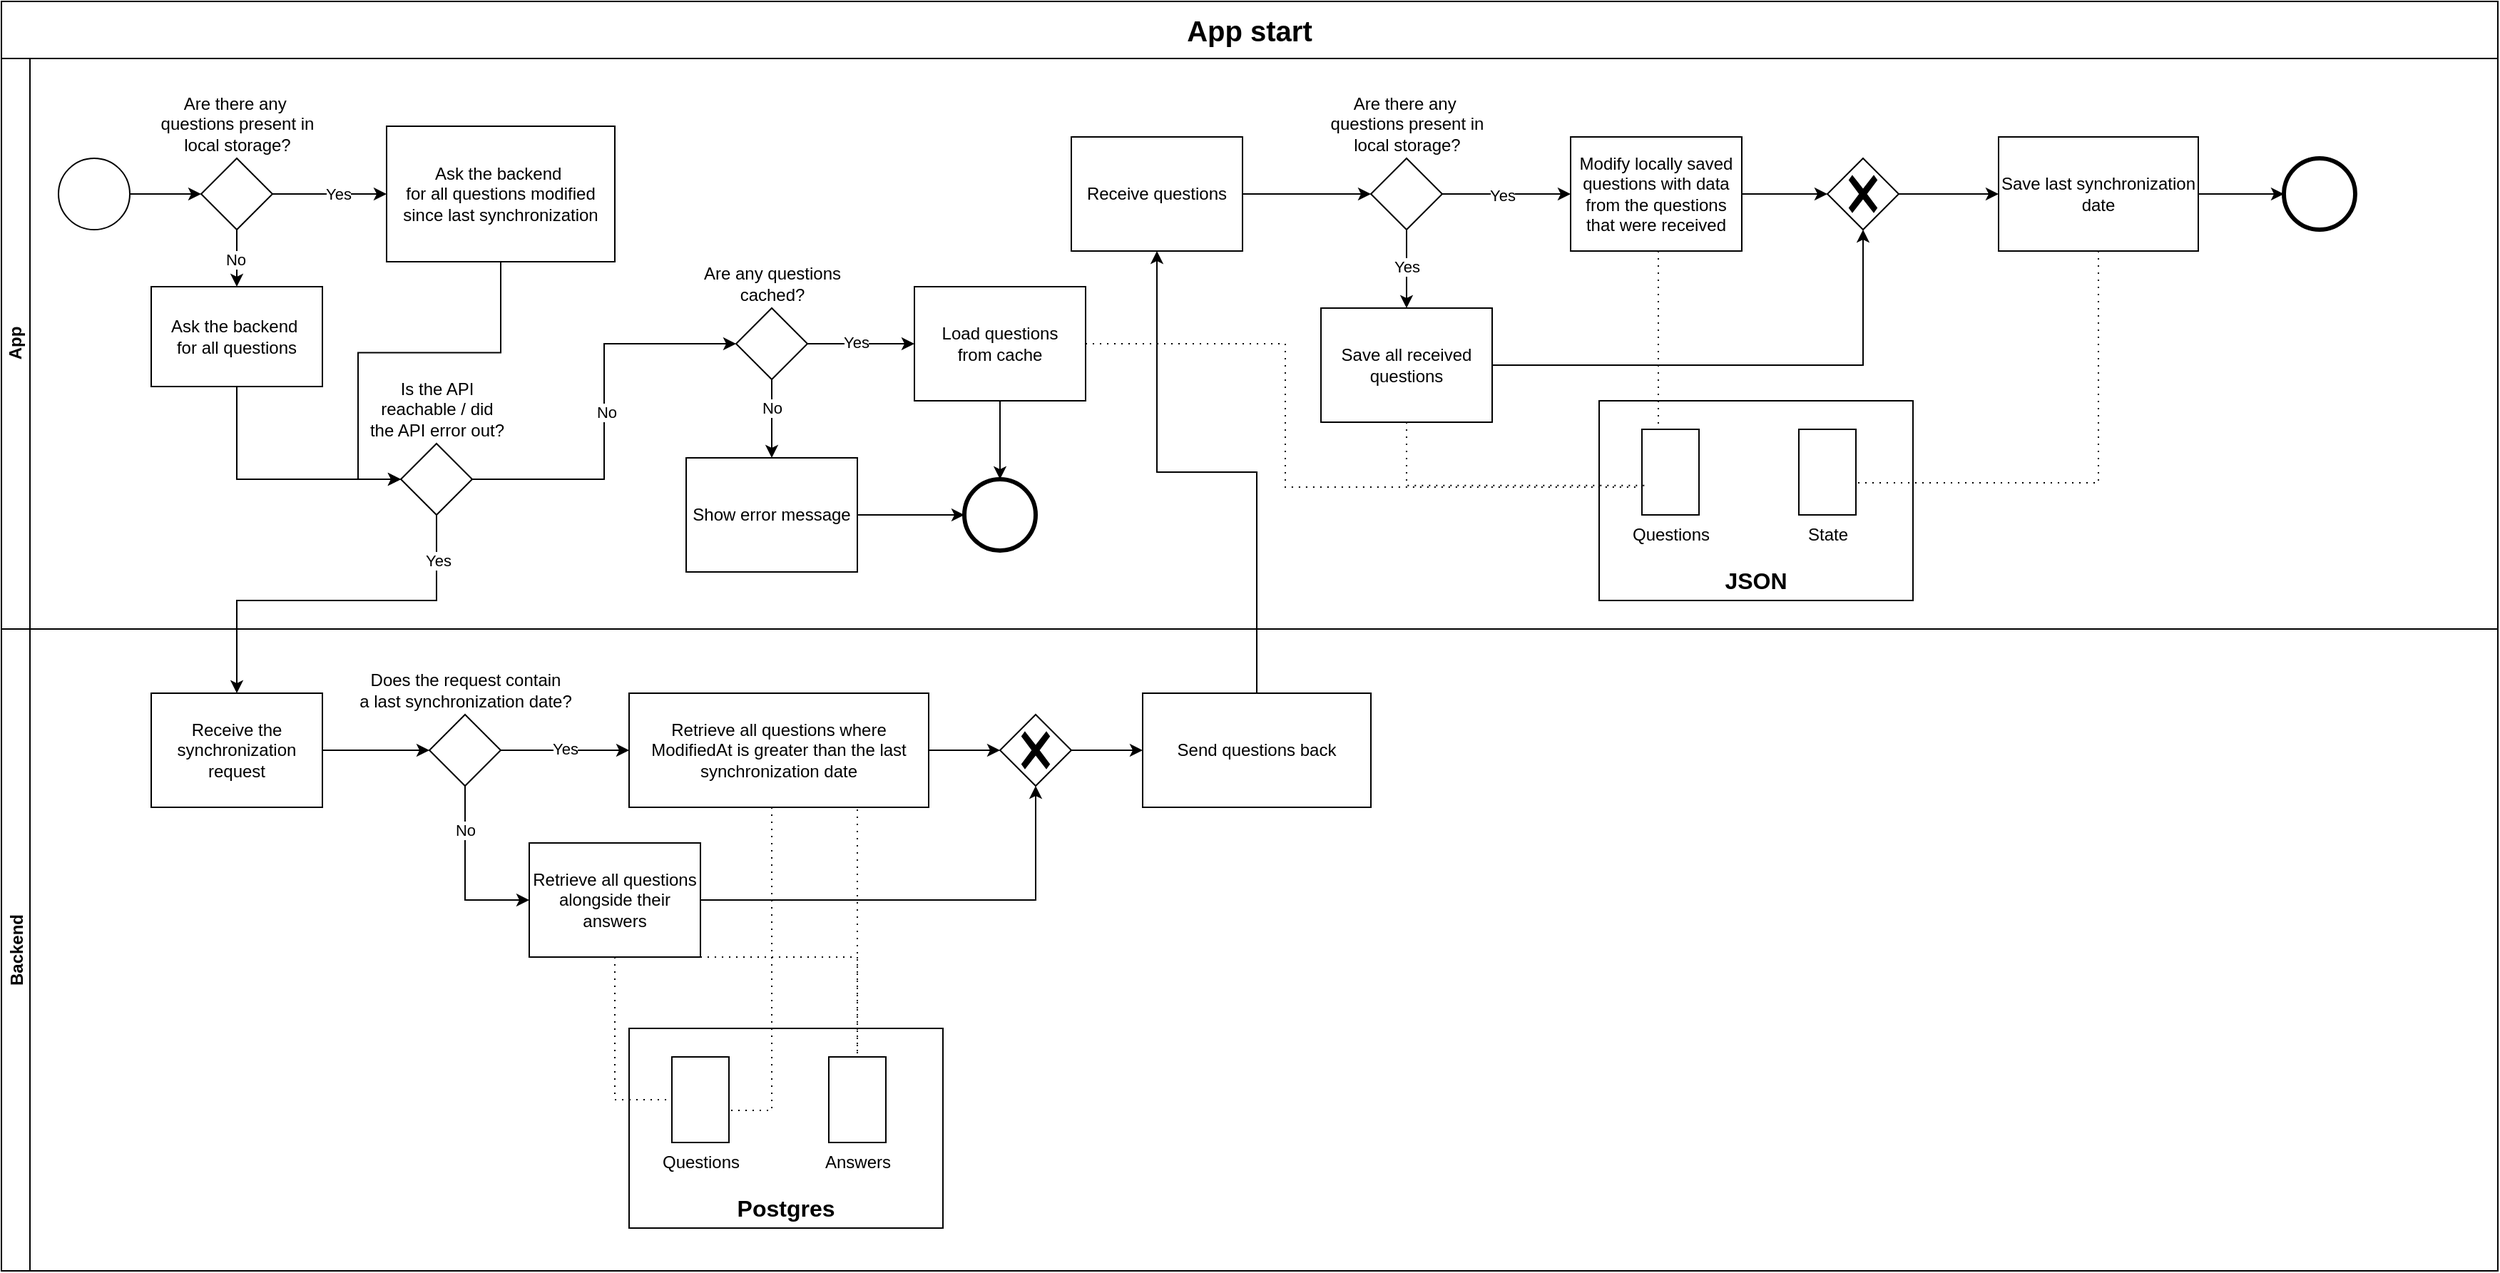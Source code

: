 <mxfile version="28.2.5">
  <diagram name="Page-1" id="13e1069c-82ec-6db2-03f1-153e76fe0fe0">
    <mxGraphModel dx="1303" dy="734" grid="1" gridSize="10" guides="1" tooltips="1" connect="1" arrows="1" fold="1" page="1" pageScale="1" pageWidth="1100" pageHeight="850" background="none" math="0" shadow="0">
      <root>
        <mxCell id="0" />
        <mxCell id="1" parent="0" />
        <mxCell id="wD-4M0XuhcJqUvJzKwls-1" value="&lt;span style=&quot;font-size: 20px;&quot;&gt;App start&lt;/span&gt;" style="swimlane;html=1;childLayout=stackLayout;resizeParent=1;resizeParentMax=0;horizontal=1;startSize=40;horizontalStack=0;whiteSpace=wrap;" parent="1" vertex="1">
          <mxGeometry x="40" y="40" width="1750" height="890" as="geometry" />
        </mxCell>
        <mxCell id="wD-4M0XuhcJqUvJzKwls-2" value="App" style="swimlane;html=1;startSize=20;horizontal=0;" parent="wD-4M0XuhcJqUvJzKwls-1" vertex="1">
          <mxGeometry y="40" width="1750" height="400" as="geometry" />
        </mxCell>
        <mxCell id="wD-4M0XuhcJqUvJzKwls-5" value="" style="points=[[0.145,0.145,0],[0.5,0,0],[0.855,0.145,0],[1,0.5,0],[0.855,0.855,0],[0.5,1,0],[0.145,0.855,0],[0,0.5,0]];shape=mxgraph.bpmn.event;html=1;verticalLabelPosition=bottom;labelBackgroundColor=#ffffff;verticalAlign=top;align=center;perimeter=ellipsePerimeter;outlineConnect=0;aspect=fixed;outline=standard;symbol=general;" parent="wD-4M0XuhcJqUvJzKwls-2" vertex="1">
          <mxGeometry x="40" y="70" width="50" height="50" as="geometry" />
        </mxCell>
        <mxCell id="wD-4M0XuhcJqUvJzKwls-12" style="edgeStyle=orthogonalEdgeStyle;rounded=0;orthogonalLoop=1;jettySize=auto;html=1;exitX=1;exitY=0.5;exitDx=0;exitDy=0;exitPerimeter=0;" parent="wD-4M0XuhcJqUvJzKwls-2" source="wD-4M0XuhcJqUvJzKwls-6" target="wD-4M0XuhcJqUvJzKwls-11" edge="1">
          <mxGeometry relative="1" as="geometry" />
        </mxCell>
        <mxCell id="wD-4M0XuhcJqUvJzKwls-14" value="Yes" style="edgeLabel;html=1;align=center;verticalAlign=middle;resizable=0;points=[];" parent="wD-4M0XuhcJqUvJzKwls-12" vertex="1" connectable="0">
          <mxGeometry x="0.144" relative="1" as="geometry">
            <mxPoint as="offset" />
          </mxGeometry>
        </mxCell>
        <mxCell id="wD-4M0XuhcJqUvJzKwls-6" value="Are there any&amp;nbsp;&lt;div&gt;questions present in&lt;/div&gt;&lt;div&gt;local storage?&lt;/div&gt;" style="points=[[0.25,0.25,0],[0.5,0,0],[0.75,0.25,0],[1,0.5,0],[0.75,0.75,0],[0.5,1,0],[0.25,0.75,0],[0,0.5,0]];shape=mxgraph.bpmn.gateway2;html=1;verticalLabelPosition=top;labelBackgroundColor=#ffffff;verticalAlign=bottom;align=center;perimeter=rhombusPerimeter;outlineConnect=0;outline=none;symbol=none;labelPosition=center;" parent="wD-4M0XuhcJqUvJzKwls-2" vertex="1">
          <mxGeometry x="140" y="70" width="50" height="50" as="geometry" />
        </mxCell>
        <mxCell id="wD-4M0XuhcJqUvJzKwls-7" style="edgeStyle=orthogonalEdgeStyle;rounded=0;orthogonalLoop=1;jettySize=auto;html=1;exitX=1;exitY=0.5;exitDx=0;exitDy=0;exitPerimeter=0;entryX=0;entryY=0.5;entryDx=0;entryDy=0;entryPerimeter=0;" parent="wD-4M0XuhcJqUvJzKwls-2" source="wD-4M0XuhcJqUvJzKwls-5" target="wD-4M0XuhcJqUvJzKwls-6" edge="1">
          <mxGeometry relative="1" as="geometry" />
        </mxCell>
        <mxCell id="pn4sA3_3ktOFMrmnRQnU-4" style="edgeStyle=orthogonalEdgeStyle;rounded=0;orthogonalLoop=1;jettySize=auto;html=1;exitX=0.5;exitY=1;exitDx=0;exitDy=0;exitPerimeter=0;entryX=0;entryY=0.5;entryDx=0;entryDy=0;entryPerimeter=0;" edge="1" parent="wD-4M0XuhcJqUvJzKwls-2" source="wD-4M0XuhcJqUvJzKwls-8" target="pn4sA3_3ktOFMrmnRQnU-2">
          <mxGeometry relative="1" as="geometry">
            <mxPoint x="260" y="300" as="targetPoint" />
          </mxGeometry>
        </mxCell>
        <mxCell id="wD-4M0XuhcJqUvJzKwls-8" value="Ask the backend&amp;nbsp;&lt;div&gt;for&amp;nbsp;&lt;span style=&quot;background-color: transparent; color: light-dark(rgb(0, 0, 0), rgb(255, 255, 255));&quot;&gt;all questions&lt;/span&gt;&lt;/div&gt;" style="points=[[0.25,0,0],[0.5,0,0],[0.75,0,0],[1,0.25,0],[1,0.5,0],[1,0.75,0],[0.75,1,0],[0.5,1,0],[0.25,1,0],[0,0.75,0],[0,0.5,0],[0,0.25,0]];shape=mxgraph.bpmn.task2;whiteSpace=wrap;rectStyle=rounded;size=10;html=1;container=1;expand=0;collapsible=0;taskMarker=send;" parent="wD-4M0XuhcJqUvJzKwls-2" vertex="1">
          <mxGeometry x="105" y="160" width="120" height="70" as="geometry" />
        </mxCell>
        <mxCell id="wD-4M0XuhcJqUvJzKwls-9" style="edgeStyle=orthogonalEdgeStyle;rounded=0;orthogonalLoop=1;jettySize=auto;html=1;exitX=0.5;exitY=1;exitDx=0;exitDy=0;exitPerimeter=0;entryX=0.5;entryY=0;entryDx=0;entryDy=0;entryPerimeter=0;" parent="wD-4M0XuhcJqUvJzKwls-2" source="wD-4M0XuhcJqUvJzKwls-6" target="wD-4M0XuhcJqUvJzKwls-8" edge="1">
          <mxGeometry relative="1" as="geometry" />
        </mxCell>
        <mxCell id="wD-4M0XuhcJqUvJzKwls-10" value="No" style="edgeLabel;html=1;align=center;verticalAlign=middle;resizable=0;points=[];" parent="wD-4M0XuhcJqUvJzKwls-9" vertex="1" connectable="0">
          <mxGeometry x="0.05" y="-1" relative="1" as="geometry">
            <mxPoint as="offset" />
          </mxGeometry>
        </mxCell>
        <mxCell id="wD-4M0XuhcJqUvJzKwls-11" value="Ask the backend&amp;nbsp;&lt;div&gt;for&amp;nbsp;&lt;span style=&quot;background-color: transparent; color: light-dark(rgb(0, 0, 0), rgb(255, 255, 255));&quot;&gt;all questions modified since last synchronization&lt;/span&gt;&lt;/div&gt;" style="points=[[0.25,0,0],[0.5,0,0],[0.75,0,0],[1,0.25,0],[1,0.5,0],[1,0.75,0],[0.75,1,0],[0.5,1,0],[0.25,1,0],[0,0.75,0],[0,0.5,0],[0,0.25,0]];shape=mxgraph.bpmn.task2;whiteSpace=wrap;rectStyle=rounded;size=10;html=1;container=1;expand=0;collapsible=0;taskMarker=send;" parent="wD-4M0XuhcJqUvJzKwls-2" vertex="1">
          <mxGeometry x="270" y="47.5" width="160" height="95" as="geometry" />
        </mxCell>
        <mxCell id="wD-4M0XuhcJqUvJzKwls-40" value="" style="points=[[0.145,0.145,0],[0.5,0,0],[0.855,0.145,0],[1,0.5,0],[0.855,0.855,0],[0.5,1,0],[0.145,0.855,0],[0,0.5,0]];shape=mxgraph.bpmn.event;html=1;verticalLabelPosition=bottom;labelBackgroundColor=#ffffff;verticalAlign=top;align=center;perimeter=ellipsePerimeter;outlineConnect=0;aspect=fixed;outline=end;symbol=terminate2;" parent="wD-4M0XuhcJqUvJzKwls-2" vertex="1">
          <mxGeometry x="1600" y="70" width="50" height="50" as="geometry" />
        </mxCell>
        <mxCell id="wD-4M0XuhcJqUvJzKwls-41" value="Receive questions" style="points=[[0.25,0,0],[0.5,0,0],[0.75,0,0],[1,0.25,0],[1,0.5,0],[1,0.75,0],[0.75,1,0],[0.5,1,0],[0.25,1,0],[0,0.75,0],[0,0.5,0],[0,0.25,0]];shape=mxgraph.bpmn.task2;whiteSpace=wrap;rectStyle=rounded;size=10;html=1;container=1;expand=0;collapsible=0;taskMarker=receive;" parent="wD-4M0XuhcJqUvJzKwls-2" vertex="1">
          <mxGeometry x="750" y="55" width="120" height="80" as="geometry" />
        </mxCell>
        <mxCell id="wD-4M0XuhcJqUvJzKwls-52" style="edgeStyle=orthogonalEdgeStyle;rounded=0;orthogonalLoop=1;jettySize=auto;html=1;exitX=1;exitY=0.5;exitDx=0;exitDy=0;exitPerimeter=0;" parent="wD-4M0XuhcJqUvJzKwls-2" source="wD-4M0XuhcJqUvJzKwls-46" target="wD-4M0XuhcJqUvJzKwls-50" edge="1">
          <mxGeometry relative="1" as="geometry" />
        </mxCell>
        <mxCell id="wD-4M0XuhcJqUvJzKwls-53" value="Yes" style="edgeLabel;html=1;align=center;verticalAlign=middle;resizable=0;points=[];" parent="wD-4M0XuhcJqUvJzKwls-52" vertex="1" connectable="0">
          <mxGeometry x="-0.064" y="-1" relative="1" as="geometry">
            <mxPoint as="offset" />
          </mxGeometry>
        </mxCell>
        <mxCell id="wD-4M0XuhcJqUvJzKwls-46" value="Are there any&amp;nbsp;&lt;div&gt;questions present in&lt;/div&gt;&lt;div&gt;local storage?&lt;/div&gt;" style="points=[[0.25,0.25,0],[0.5,0,0],[0.75,0.25,0],[1,0.5,0],[0.75,0.75,0],[0.5,1,0],[0.25,0.75,0],[0,0.5,0]];shape=mxgraph.bpmn.gateway2;html=1;verticalLabelPosition=top;labelBackgroundColor=#ffffff;verticalAlign=bottom;align=center;perimeter=rhombusPerimeter;outlineConnect=0;outline=none;symbol=none;labelPosition=center;" parent="wD-4M0XuhcJqUvJzKwls-2" vertex="1">
          <mxGeometry x="960" y="70" width="50" height="50" as="geometry" />
        </mxCell>
        <mxCell id="wD-4M0XuhcJqUvJzKwls-47" style="edgeStyle=orthogonalEdgeStyle;rounded=0;orthogonalLoop=1;jettySize=auto;html=1;exitX=1;exitY=0.5;exitDx=0;exitDy=0;exitPerimeter=0;entryX=0;entryY=0.5;entryDx=0;entryDy=0;entryPerimeter=0;" parent="wD-4M0XuhcJqUvJzKwls-2" source="wD-4M0XuhcJqUvJzKwls-41" target="wD-4M0XuhcJqUvJzKwls-46" edge="1">
          <mxGeometry relative="1" as="geometry" />
        </mxCell>
        <mxCell id="wD-4M0XuhcJqUvJzKwls-50" value="Modify locally saved questions with data from the questions that were received" style="points=[[0.25,0,0],[0.5,0,0],[0.75,0,0],[1,0.25,0],[1,0.5,0],[1,0.75,0],[0.75,1,0],[0.5,1,0],[0.25,1,0],[0,0.75,0],[0,0.5,0],[0,0.25,0]];shape=mxgraph.bpmn.task2;whiteSpace=wrap;rectStyle=rounded;size=10;html=1;container=1;expand=0;collapsible=0;taskMarker=abstract;" parent="wD-4M0XuhcJqUvJzKwls-2" vertex="1">
          <mxGeometry x="1100" y="55" width="120" height="80" as="geometry" />
        </mxCell>
        <mxCell id="wD-4M0XuhcJqUvJzKwls-54" value="Save all received questions" style="points=[[0.25,0,0],[0.5,0,0],[0.75,0,0],[1,0.25,0],[1,0.5,0],[1,0.75,0],[0.75,1,0],[0.5,1,0],[0.25,1,0],[0,0.75,0],[0,0.5,0],[0,0.25,0]];shape=mxgraph.bpmn.task2;whiteSpace=wrap;rectStyle=rounded;size=10;html=1;container=1;expand=0;collapsible=0;taskMarker=abstract;" parent="wD-4M0XuhcJqUvJzKwls-2" vertex="1">
          <mxGeometry x="925" y="175" width="120" height="80" as="geometry" />
        </mxCell>
        <mxCell id="wD-4M0XuhcJqUvJzKwls-86" style="edgeStyle=orthogonalEdgeStyle;rounded=0;orthogonalLoop=1;jettySize=auto;html=1;exitX=0.5;exitY=1;exitDx=0;exitDy=0;exitPerimeter=0;entryX=0.5;entryY=0;entryDx=0;entryDy=0;entryPerimeter=0;" parent="wD-4M0XuhcJqUvJzKwls-2" source="wD-4M0XuhcJqUvJzKwls-46" target="wD-4M0XuhcJqUvJzKwls-54" edge="1">
          <mxGeometry relative="1" as="geometry" />
        </mxCell>
        <mxCell id="wD-4M0XuhcJqUvJzKwls-87" value="Yes" style="edgeLabel;html=1;align=center;verticalAlign=middle;resizable=0;points=[];" parent="wD-4M0XuhcJqUvJzKwls-86" vertex="1" connectable="0">
          <mxGeometry x="-0.082" relative="1" as="geometry">
            <mxPoint y="1" as="offset" />
          </mxGeometry>
        </mxCell>
        <mxCell id="wD-4M0XuhcJqUvJzKwls-89" value="" style="rounded=0;whiteSpace=wrap;html=1;" parent="wD-4M0XuhcJqUvJzKwls-2" vertex="1">
          <mxGeometry x="1120" y="240" width="220" height="140" as="geometry" />
        </mxCell>
        <mxCell id="wD-4M0XuhcJqUvJzKwls-90" value="Questions" style="shape=mxgraph.bpmn.data2;labelPosition=center;verticalLabelPosition=bottom;align=center;verticalAlign=top;size=15;html=1;" parent="wD-4M0XuhcJqUvJzKwls-2" vertex="1">
          <mxGeometry x="1150" y="260" width="40" height="60" as="geometry" />
        </mxCell>
        <mxCell id="wD-4M0XuhcJqUvJzKwls-91" value="State" style="shape=mxgraph.bpmn.data2;labelPosition=center;verticalLabelPosition=bottom;align=center;verticalAlign=top;size=15;html=1;" parent="wD-4M0XuhcJqUvJzKwls-2" vertex="1">
          <mxGeometry x="1260" y="260" width="40" height="60" as="geometry" />
        </mxCell>
        <mxCell id="wD-4M0XuhcJqUvJzKwls-92" value="JSON" style="text;html=1;align=center;verticalAlign=middle;whiteSpace=wrap;rounded=0;fontSize=16;fontStyle=1" parent="wD-4M0XuhcJqUvJzKwls-2" vertex="1">
          <mxGeometry x="1120" y="351" width="220" height="30" as="geometry" />
        </mxCell>
        <mxCell id="wD-4M0XuhcJqUvJzKwls-93" value="" style="points=[[0.25,0.25,0],[0.5,0,0],[0.75,0.25,0],[1,0.5,0],[0.75,0.75,0],[0.5,1,0],[0.25,0.75,0],[0,0.5,0]];shape=mxgraph.bpmn.gateway2;html=1;verticalLabelPosition=bottom;labelBackgroundColor=#ffffff;verticalAlign=top;align=center;perimeter=rhombusPerimeter;outlineConnect=0;outline=none;symbol=none;gwType=exclusive;" parent="wD-4M0XuhcJqUvJzKwls-2" vertex="1">
          <mxGeometry x="1280" y="70" width="50" height="50" as="geometry" />
        </mxCell>
        <mxCell id="wD-4M0XuhcJqUvJzKwls-94" style="edgeStyle=orthogonalEdgeStyle;rounded=0;orthogonalLoop=1;jettySize=auto;html=1;exitX=1;exitY=0.5;exitDx=0;exitDy=0;exitPerimeter=0;entryX=0;entryY=0.5;entryDx=0;entryDy=0;entryPerimeter=0;" parent="wD-4M0XuhcJqUvJzKwls-2" source="wD-4M0XuhcJqUvJzKwls-50" target="wD-4M0XuhcJqUvJzKwls-93" edge="1">
          <mxGeometry relative="1" as="geometry" />
        </mxCell>
        <mxCell id="wD-4M0XuhcJqUvJzKwls-95" style="edgeStyle=orthogonalEdgeStyle;rounded=0;orthogonalLoop=1;jettySize=auto;html=1;exitX=1;exitY=0.5;exitDx=0;exitDy=0;exitPerimeter=0;entryX=0.5;entryY=1;entryDx=0;entryDy=0;entryPerimeter=0;" parent="wD-4M0XuhcJqUvJzKwls-2" source="wD-4M0XuhcJqUvJzKwls-54" target="wD-4M0XuhcJqUvJzKwls-93" edge="1">
          <mxGeometry relative="1" as="geometry" />
        </mxCell>
        <mxCell id="wD-4M0XuhcJqUvJzKwls-96" value="Save last synchronization date" style="points=[[0.25,0,0],[0.5,0,0],[0.75,0,0],[1,0.25,0],[1,0.5,0],[1,0.75,0],[0.75,1,0],[0.5,1,0],[0.25,1,0],[0,0.75,0],[0,0.5,0],[0,0.25,0]];shape=mxgraph.bpmn.task2;whiteSpace=wrap;rectStyle=rounded;size=10;html=1;container=1;expand=0;collapsible=0;taskMarker=abstract;" parent="wD-4M0XuhcJqUvJzKwls-2" vertex="1">
          <mxGeometry x="1400" y="55" width="140" height="80" as="geometry" />
        </mxCell>
        <mxCell id="wD-4M0XuhcJqUvJzKwls-97" style="edgeStyle=orthogonalEdgeStyle;rounded=0;orthogonalLoop=1;jettySize=auto;html=1;exitX=1;exitY=0.5;exitDx=0;exitDy=0;exitPerimeter=0;entryX=0;entryY=0.5;entryDx=0;entryDy=0;entryPerimeter=0;" parent="wD-4M0XuhcJqUvJzKwls-2" source="wD-4M0XuhcJqUvJzKwls-93" target="wD-4M0XuhcJqUvJzKwls-96" edge="1">
          <mxGeometry relative="1" as="geometry" />
        </mxCell>
        <mxCell id="wD-4M0XuhcJqUvJzKwls-98" style="edgeStyle=orthogonalEdgeStyle;rounded=0;orthogonalLoop=1;jettySize=auto;html=1;exitX=1;exitY=0.5;exitDx=0;exitDy=0;exitPerimeter=0;entryX=0;entryY=0.5;entryDx=0;entryDy=0;entryPerimeter=0;" parent="wD-4M0XuhcJqUvJzKwls-2" source="wD-4M0XuhcJqUvJzKwls-96" target="wD-4M0XuhcJqUvJzKwls-40" edge="1">
          <mxGeometry relative="1" as="geometry" />
        </mxCell>
        <mxCell id="wD-4M0XuhcJqUvJzKwls-99" value="" style="edgeStyle=elbowEdgeStyle;fontSize=12;html=1;endFill=0;startFill=0;endSize=6;startSize=6;dashed=1;dashPattern=1 4;endArrow=none;startArrow=none;rounded=0;exitX=0.5;exitY=1;exitDx=0;exitDy=0;exitPerimeter=0;entryX=0.047;entryY=0.656;entryDx=0;entryDy=0;entryPerimeter=0;" parent="wD-4M0XuhcJqUvJzKwls-2" source="wD-4M0XuhcJqUvJzKwls-54" target="wD-4M0XuhcJqUvJzKwls-90" edge="1">
          <mxGeometry width="160" relative="1" as="geometry">
            <mxPoint x="960" y="330" as="sourcePoint" />
            <mxPoint x="1120" y="330" as="targetPoint" />
            <Array as="points">
              <mxPoint x="985" y="280" />
            </Array>
          </mxGeometry>
        </mxCell>
        <mxCell id="wD-4M0XuhcJqUvJzKwls-100" value="" style="edgeStyle=elbowEdgeStyle;fontSize=12;html=1;endFill=0;startFill=0;endSize=6;startSize=6;dashed=1;dashPattern=1 4;endArrow=none;startArrow=none;rounded=0;exitX=0;exitY=0;exitDx=12.5;exitDy=0;exitPerimeter=0;entryX=0.5;entryY=1;entryDx=0;entryDy=0;entryPerimeter=0;" parent="wD-4M0XuhcJqUvJzKwls-2" source="wD-4M0XuhcJqUvJzKwls-90" target="wD-4M0XuhcJqUvJzKwls-50" edge="1">
          <mxGeometry width="160" relative="1" as="geometry">
            <mxPoint x="1160" y="160" as="sourcePoint" />
            <mxPoint x="1320" y="160" as="targetPoint" />
          </mxGeometry>
        </mxCell>
        <mxCell id="wD-4M0XuhcJqUvJzKwls-101" value="" style="edgeStyle=elbowEdgeStyle;fontSize=12;html=1;endFill=0;startFill=0;endSize=6;startSize=6;dashed=1;dashPattern=1 4;endArrow=none;startArrow=none;rounded=0;exitX=0.5;exitY=1;exitDx=0;exitDy=0;exitPerimeter=0;entryX=0;entryY=0;entryDx=40;entryDy=37.5;entryPerimeter=0;" parent="wD-4M0XuhcJqUvJzKwls-2" source="wD-4M0XuhcJqUvJzKwls-96" target="wD-4M0XuhcJqUvJzKwls-91" edge="1">
          <mxGeometry width="160" relative="1" as="geometry">
            <mxPoint x="1490" y="250" as="sourcePoint" />
            <mxPoint x="1650" y="250" as="targetPoint" />
            <Array as="points">
              <mxPoint x="1470" y="210" />
            </Array>
          </mxGeometry>
        </mxCell>
        <mxCell id="pn4sA3_3ktOFMrmnRQnU-2" value="Is the API&lt;div&gt;&lt;span style=&quot;background-color: light-dark(rgb(255, 255, 255), rgb(18, 18, 18)); color: light-dark(rgb(0, 0, 0), rgb(255, 255, 255));&quot;&gt;reachable / did&lt;/span&gt;&lt;/div&gt;&lt;div&gt;&lt;span style=&quot;background-color: light-dark(rgb(255, 255, 255), rgb(18, 18, 18)); color: light-dark(rgb(0, 0, 0), rgb(255, 255, 255));&quot;&gt;the API error out?&lt;/span&gt;&lt;/div&gt;" style="points=[[0.25,0.25,0],[0.5,0,0],[0.75,0.25,0],[1,0.5,0],[0.75,0.75,0],[0.5,1,0],[0.25,0.75,0],[0,0.5,0]];shape=mxgraph.bpmn.gateway2;html=1;verticalLabelPosition=top;labelBackgroundColor=#ffffff;verticalAlign=bottom;align=center;perimeter=rhombusPerimeter;outlineConnect=0;outline=none;symbol=none;labelPosition=center;" vertex="1" parent="wD-4M0XuhcJqUvJzKwls-2">
          <mxGeometry x="280" y="270" width="50" height="50" as="geometry" />
        </mxCell>
        <mxCell id="pn4sA3_3ktOFMrmnRQnU-3" style="edgeStyle=orthogonalEdgeStyle;rounded=0;orthogonalLoop=1;jettySize=auto;html=1;entryX=0;entryY=0.5;entryDx=0;entryDy=0;entryPerimeter=0;" edge="1" parent="wD-4M0XuhcJqUvJzKwls-2" source="wD-4M0XuhcJqUvJzKwls-11" target="pn4sA3_3ktOFMrmnRQnU-2">
          <mxGeometry relative="1" as="geometry" />
        </mxCell>
        <mxCell id="pn4sA3_3ktOFMrmnRQnU-13" style="edgeStyle=orthogonalEdgeStyle;rounded=0;orthogonalLoop=1;jettySize=auto;html=1;exitX=1;exitY=0.5;exitDx=0;exitDy=0;exitPerimeter=0;" edge="1" parent="wD-4M0XuhcJqUvJzKwls-2" source="pn4sA3_3ktOFMrmnRQnU-8" target="pn4sA3_3ktOFMrmnRQnU-12">
          <mxGeometry relative="1" as="geometry" />
        </mxCell>
        <mxCell id="pn4sA3_3ktOFMrmnRQnU-8" value="Show error message" style="points=[[0.25,0,0],[0.5,0,0],[0.75,0,0],[1,0.25,0],[1,0.5,0],[1,0.75,0],[0.75,1,0],[0.5,1,0],[0.25,1,0],[0,0.75,0],[0,0.5,0],[0,0.25,0]];shape=mxgraph.bpmn.task2;whiteSpace=wrap;rectStyle=rounded;size=10;html=1;container=1;expand=0;collapsible=0;taskMarker=abstract;" vertex="1" parent="wD-4M0XuhcJqUvJzKwls-2">
          <mxGeometry x="480" y="280" width="120" height="80" as="geometry" />
        </mxCell>
        <mxCell id="pn4sA3_3ktOFMrmnRQnU-14" style="edgeStyle=orthogonalEdgeStyle;rounded=0;orthogonalLoop=1;jettySize=auto;html=1;exitX=0.5;exitY=1;exitDx=0;exitDy=0;exitPerimeter=0;" edge="1" parent="wD-4M0XuhcJqUvJzKwls-2" source="pn4sA3_3ktOFMrmnRQnU-9" target="pn4sA3_3ktOFMrmnRQnU-12">
          <mxGeometry relative="1" as="geometry" />
        </mxCell>
        <mxCell id="pn4sA3_3ktOFMrmnRQnU-9" value="Load questions&lt;div&gt;from cache&lt;/div&gt;" style="points=[[0.25,0,0],[0.5,0,0],[0.75,0,0],[1,0.25,0],[1,0.5,0],[1,0.75,0],[0.75,1,0],[0.5,1,0],[0.25,1,0],[0,0.75,0],[0,0.5,0],[0,0.25,0]];shape=mxgraph.bpmn.task2;whiteSpace=wrap;rectStyle=rounded;size=10;html=1;container=1;expand=0;collapsible=0;taskMarker=abstract;" vertex="1" parent="wD-4M0XuhcJqUvJzKwls-2">
          <mxGeometry x="640" y="160" width="120" height="80" as="geometry" />
        </mxCell>
        <mxCell id="pn4sA3_3ktOFMrmnRQnU-15" style="edgeStyle=orthogonalEdgeStyle;rounded=0;orthogonalLoop=1;jettySize=auto;html=1;exitX=1;exitY=0.5;exitDx=0;exitDy=0;exitPerimeter=0;" edge="1" parent="wD-4M0XuhcJqUvJzKwls-2" source="pn4sA3_3ktOFMrmnRQnU-11" target="pn4sA3_3ktOFMrmnRQnU-9">
          <mxGeometry relative="1" as="geometry" />
        </mxCell>
        <mxCell id="pn4sA3_3ktOFMrmnRQnU-20" value="Yes" style="edgeLabel;html=1;align=center;verticalAlign=middle;resizable=0;points=[];" vertex="1" connectable="0" parent="pn4sA3_3ktOFMrmnRQnU-15">
          <mxGeometry x="-0.102" y="1" relative="1" as="geometry">
            <mxPoint as="offset" />
          </mxGeometry>
        </mxCell>
        <mxCell id="pn4sA3_3ktOFMrmnRQnU-11" value="Are any questions&lt;div&gt;cached?&lt;/div&gt;" style="points=[[0.25,0.25,0],[0.5,0,0],[0.75,0.25,0],[1,0.5,0],[0.75,0.75,0],[0.5,1,0],[0.25,0.75,0],[0,0.5,0]];shape=mxgraph.bpmn.gateway2;html=1;verticalLabelPosition=top;labelBackgroundColor=#ffffff;verticalAlign=bottom;align=center;perimeter=rhombusPerimeter;outlineConnect=0;outline=none;symbol=none;labelPosition=center;" vertex="1" parent="wD-4M0XuhcJqUvJzKwls-2">
          <mxGeometry x="515" y="175" width="50" height="50" as="geometry" />
        </mxCell>
        <mxCell id="pn4sA3_3ktOFMrmnRQnU-12" value="" style="points=[[0.145,0.145,0],[0.5,0,0],[0.855,0.145,0],[1,0.5,0],[0.855,0.855,0],[0.5,1,0],[0.145,0.855,0],[0,0.5,0]];shape=mxgraph.bpmn.event;html=1;verticalLabelPosition=bottom;labelBackgroundColor=#ffffff;verticalAlign=top;align=center;perimeter=ellipsePerimeter;outlineConnect=0;aspect=fixed;outline=end;symbol=terminate2;" vertex="1" parent="wD-4M0XuhcJqUvJzKwls-2">
          <mxGeometry x="675" y="295" width="50" height="50" as="geometry" />
        </mxCell>
        <mxCell id="pn4sA3_3ktOFMrmnRQnU-16" style="edgeStyle=orthogonalEdgeStyle;rounded=0;orthogonalLoop=1;jettySize=auto;html=1;exitX=0.5;exitY=1;exitDx=0;exitDy=0;exitPerimeter=0;entryX=0.5;entryY=0;entryDx=0;entryDy=0;entryPerimeter=0;" edge="1" parent="wD-4M0XuhcJqUvJzKwls-2" source="pn4sA3_3ktOFMrmnRQnU-11" target="pn4sA3_3ktOFMrmnRQnU-8">
          <mxGeometry relative="1" as="geometry" />
        </mxCell>
        <mxCell id="pn4sA3_3ktOFMrmnRQnU-19" value="No" style="edgeLabel;html=1;align=center;verticalAlign=middle;resizable=0;points=[];" vertex="1" connectable="0" parent="pn4sA3_3ktOFMrmnRQnU-16">
          <mxGeometry x="-0.253" relative="1" as="geometry">
            <mxPoint y="-1" as="offset" />
          </mxGeometry>
        </mxCell>
        <mxCell id="pn4sA3_3ktOFMrmnRQnU-17" style="edgeStyle=orthogonalEdgeStyle;rounded=0;orthogonalLoop=1;jettySize=auto;html=1;exitX=1;exitY=0.5;exitDx=0;exitDy=0;exitPerimeter=0;entryX=0;entryY=0.5;entryDx=0;entryDy=0;entryPerimeter=0;" edge="1" parent="wD-4M0XuhcJqUvJzKwls-2" source="pn4sA3_3ktOFMrmnRQnU-2" target="pn4sA3_3ktOFMrmnRQnU-11">
          <mxGeometry relative="1" as="geometry" />
        </mxCell>
        <mxCell id="pn4sA3_3ktOFMrmnRQnU-18" value="No" style="edgeLabel;html=1;align=center;verticalAlign=middle;resizable=0;points=[];" vertex="1" connectable="0" parent="pn4sA3_3ktOFMrmnRQnU-17">
          <mxGeometry x="-0.002" y="-1" relative="1" as="geometry">
            <mxPoint as="offset" />
          </mxGeometry>
        </mxCell>
        <mxCell id="pn4sA3_3ktOFMrmnRQnU-21" value="" style="edgeStyle=elbowEdgeStyle;fontSize=12;html=1;endFill=0;startFill=0;endSize=6;startSize=6;dashed=1;dashPattern=1 4;endArrow=none;startArrow=none;rounded=0;entryX=-0.007;entryY=0.676;entryDx=0;entryDy=0;entryPerimeter=0;exitX=1;exitY=0.5;exitDx=0;exitDy=0;exitPerimeter=0;" edge="1" parent="wD-4M0XuhcJqUvJzKwls-2" source="pn4sA3_3ktOFMrmnRQnU-9" target="wD-4M0XuhcJqUvJzKwls-90">
          <mxGeometry width="160" relative="1" as="geometry">
            <mxPoint x="880" y="310" as="sourcePoint" />
            <mxPoint x="1040" y="310" as="targetPoint" />
            <Array as="points">
              <mxPoint x="900" y="250" />
            </Array>
          </mxGeometry>
        </mxCell>
        <mxCell id="wD-4M0XuhcJqUvJzKwls-3" value="Backend" style="swimlane;startSize=20;horizontal=0;" parent="wD-4M0XuhcJqUvJzKwls-1" vertex="1">
          <mxGeometry y="440" width="1750" height="450" as="geometry" />
        </mxCell>
        <mxCell id="wD-4M0XuhcJqUvJzKwls-55" value="" style="rounded=0;whiteSpace=wrap;html=1;" parent="wD-4M0XuhcJqUvJzKwls-3" vertex="1">
          <mxGeometry x="440" y="280" width="220" height="140" as="geometry" />
        </mxCell>
        <mxCell id="wD-4M0XuhcJqUvJzKwls-18" style="edgeStyle=orthogonalEdgeStyle;rounded=0;orthogonalLoop=1;jettySize=auto;html=1;exitX=1;exitY=0.5;exitDx=0;exitDy=0;exitPerimeter=0;" parent="wD-4M0XuhcJqUvJzKwls-3" source="wD-4M0XuhcJqUvJzKwls-15" target="wD-4M0XuhcJqUvJzKwls-17" edge="1">
          <mxGeometry relative="1" as="geometry" />
        </mxCell>
        <mxCell id="wD-4M0XuhcJqUvJzKwls-15" value="Receive the synchronization request" style="points=[[0.25,0,0],[0.5,0,0],[0.75,0,0],[1,0.25,0],[1,0.5,0],[1,0.75,0],[0.75,1,0],[0.5,1,0],[0.25,1,0],[0,0.75,0],[0,0.5,0],[0,0.25,0]];shape=mxgraph.bpmn.task2;whiteSpace=wrap;rectStyle=rounded;size=10;html=1;container=1;expand=0;collapsible=0;taskMarker=receive;" parent="wD-4M0XuhcJqUvJzKwls-3" vertex="1">
          <mxGeometry x="105" y="45" width="120" height="80" as="geometry" />
        </mxCell>
        <mxCell id="wD-4M0XuhcJqUvJzKwls-20" style="edgeStyle=orthogonalEdgeStyle;rounded=0;orthogonalLoop=1;jettySize=auto;html=1;exitX=0.5;exitY=1;exitDx=0;exitDy=0;exitPerimeter=0;entryX=0;entryY=0.5;entryDx=0;entryDy=0;entryPerimeter=0;" parent="wD-4M0XuhcJqUvJzKwls-3" source="wD-4M0XuhcJqUvJzKwls-17" target="wD-4M0XuhcJqUvJzKwls-19" edge="1">
          <mxGeometry relative="1" as="geometry" />
        </mxCell>
        <mxCell id="wD-4M0XuhcJqUvJzKwls-21" value="No" style="edgeLabel;html=1;align=center;verticalAlign=middle;resizable=0;points=[];" parent="wD-4M0XuhcJqUvJzKwls-20" vertex="1" connectable="0">
          <mxGeometry x="-0.033" y="3" relative="1" as="geometry">
            <mxPoint x="-3" y="-30" as="offset" />
          </mxGeometry>
        </mxCell>
        <mxCell id="wD-4M0XuhcJqUvJzKwls-25" style="edgeStyle=orthogonalEdgeStyle;rounded=0;orthogonalLoop=1;jettySize=auto;html=1;exitX=1;exitY=0.5;exitDx=0;exitDy=0;exitPerimeter=0;" parent="wD-4M0XuhcJqUvJzKwls-3" source="wD-4M0XuhcJqUvJzKwls-17" target="wD-4M0XuhcJqUvJzKwls-24" edge="1">
          <mxGeometry relative="1" as="geometry" />
        </mxCell>
        <mxCell id="wD-4M0XuhcJqUvJzKwls-26" value="Yes" style="edgeLabel;html=1;align=center;verticalAlign=middle;resizable=0;points=[];" parent="wD-4M0XuhcJqUvJzKwls-25" vertex="1" connectable="0">
          <mxGeometry x="0.004" y="1" relative="1" as="geometry">
            <mxPoint as="offset" />
          </mxGeometry>
        </mxCell>
        <mxCell id="wD-4M0XuhcJqUvJzKwls-17" value="Does the request contain&lt;div&gt;a last synchronization date?&lt;/div&gt;" style="points=[[0.25,0.25,0],[0.5,0,0],[0.75,0.25,0],[1,0.5,0],[0.75,0.75,0],[0.5,1,0],[0.25,0.75,0],[0,0.5,0]];shape=mxgraph.bpmn.gateway2;html=1;verticalLabelPosition=top;labelBackgroundColor=#ffffff;verticalAlign=bottom;align=center;perimeter=rhombusPerimeter;outlineConnect=0;outline=none;symbol=none;labelPosition=center;" parent="wD-4M0XuhcJqUvJzKwls-3" vertex="1">
          <mxGeometry x="300" y="60" width="50" height="50" as="geometry" />
        </mxCell>
        <mxCell id="wD-4M0XuhcJqUvJzKwls-19" value="Retrieve all questions alongside their answers" style="points=[[0.25,0,0],[0.5,0,0],[0.75,0,0],[1,0.25,0],[1,0.5,0],[1,0.75,0],[0.75,1,0],[0.5,1,0],[0.25,1,0],[0,0.75,0],[0,0.5,0],[0,0.25,0]];shape=mxgraph.bpmn.task2;whiteSpace=wrap;rectStyle=rounded;size=10;html=1;container=1;expand=0;collapsible=0;taskMarker=abstract;" parent="wD-4M0XuhcJqUvJzKwls-3" vertex="1">
          <mxGeometry x="370" y="150" width="120" height="80" as="geometry" />
        </mxCell>
        <mxCell id="wD-4M0XuhcJqUvJzKwls-22" value="Questions" style="shape=mxgraph.bpmn.data2;labelPosition=center;verticalLabelPosition=bottom;align=center;verticalAlign=top;size=15;html=1;" parent="wD-4M0XuhcJqUvJzKwls-3" vertex="1">
          <mxGeometry x="470" y="300" width="40" height="60" as="geometry" />
        </mxCell>
        <mxCell id="wD-4M0XuhcJqUvJzKwls-24" value="Retrieve all questions where ModifiedAt is greater than the last synchronization date" style="points=[[0.25,0,0],[0.5,0,0],[0.75,0,0],[1,0.25,0],[1,0.5,0],[1,0.75,0],[0.75,1,0],[0.5,1,0],[0.25,1,0],[0,0.75,0],[0,0.5,0],[0,0.25,0]];shape=mxgraph.bpmn.task2;whiteSpace=wrap;rectStyle=rounded;size=10;html=1;container=1;expand=0;collapsible=0;taskMarker=abstract;" parent="wD-4M0XuhcJqUvJzKwls-3" vertex="1">
          <mxGeometry x="440" y="45" width="210" height="80" as="geometry" />
        </mxCell>
        <mxCell id="wD-4M0XuhcJqUvJzKwls-23" value="Answers" style="shape=mxgraph.bpmn.data2;labelPosition=center;verticalLabelPosition=bottom;align=center;verticalAlign=top;size=15;html=1;" parent="wD-4M0XuhcJqUvJzKwls-3" vertex="1">
          <mxGeometry x="580" y="300" width="40" height="60" as="geometry" />
        </mxCell>
        <mxCell id="wD-4M0XuhcJqUvJzKwls-27" value="" style="edgeStyle=elbowEdgeStyle;fontSize=12;html=1;endFill=0;startFill=0;endSize=6;startSize=6;dashed=1;dashPattern=1 4;endArrow=none;startArrow=none;rounded=0;exitX=0.5;exitY=1;exitDx=0;exitDy=0;exitPerimeter=0;entryX=0;entryY=0.5;entryDx=0;entryDy=0;entryPerimeter=0;" parent="wD-4M0XuhcJqUvJzKwls-3" source="wD-4M0XuhcJqUvJzKwls-19" target="wD-4M0XuhcJqUvJzKwls-22" edge="1">
          <mxGeometry width="160" relative="1" as="geometry">
            <mxPoint x="360" y="250" as="sourcePoint" />
            <mxPoint x="520" y="250" as="targetPoint" />
            <Array as="points">
              <mxPoint x="430" y="260" />
            </Array>
          </mxGeometry>
        </mxCell>
        <mxCell id="wD-4M0XuhcJqUvJzKwls-28" value="" style="edgeStyle=elbowEdgeStyle;fontSize=12;html=1;endFill=0;startFill=0;endSize=6;startSize=6;dashed=1;dashPattern=1 4;endArrow=none;startArrow=none;rounded=0;exitX=0.75;exitY=1;exitDx=0;exitDy=0;exitPerimeter=0;entryX=0;entryY=0;entryDx=12.5;entryDy=0;entryPerimeter=0;" parent="wD-4M0XuhcJqUvJzKwls-3" source="wD-4M0XuhcJqUvJzKwls-19" target="wD-4M0XuhcJqUvJzKwls-23" edge="1">
          <mxGeometry width="160" relative="1" as="geometry">
            <mxPoint x="550" y="250" as="sourcePoint" />
            <mxPoint x="710" y="250" as="targetPoint" />
            <Array as="points">
              <mxPoint x="600" y="260" />
            </Array>
          </mxGeometry>
        </mxCell>
        <mxCell id="wD-4M0XuhcJqUvJzKwls-29" value="" style="edgeStyle=elbowEdgeStyle;fontSize=12;html=1;endFill=0;startFill=0;endSize=6;startSize=6;dashed=1;dashPattern=1 4;endArrow=none;startArrow=none;rounded=0;exitX=0;exitY=0;exitDx=12.5;exitDy=0;exitPerimeter=0;entryX=0.75;entryY=1;entryDx=0;entryDy=0;entryPerimeter=0;" parent="wD-4M0XuhcJqUvJzKwls-3" source="wD-4M0XuhcJqUvJzKwls-23" target="wD-4M0XuhcJqUvJzKwls-24" edge="1">
          <mxGeometry width="160" relative="1" as="geometry">
            <mxPoint x="630" y="230" as="sourcePoint" />
            <mxPoint x="790" y="230" as="targetPoint" />
            <Array as="points">
              <mxPoint x="600" y="210" />
            </Array>
          </mxGeometry>
        </mxCell>
        <mxCell id="wD-4M0XuhcJqUvJzKwls-30" value="" style="edgeStyle=elbowEdgeStyle;fontSize=12;html=1;endFill=0;startFill=0;endSize=6;startSize=6;dashed=1;dashPattern=1 4;endArrow=none;startArrow=none;rounded=0;exitX=0.5;exitY=1;exitDx=0;exitDy=0;exitPerimeter=0;entryX=0;entryY=0;entryDx=40;entryDy=37.5;entryPerimeter=0;" parent="wD-4M0XuhcJqUvJzKwls-3" source="wD-4M0XuhcJqUvJzKwls-24" target="wD-4M0XuhcJqUvJzKwls-22" edge="1">
          <mxGeometry width="160" relative="1" as="geometry">
            <mxPoint x="500" y="260" as="sourcePoint" />
            <mxPoint x="660" y="260" as="targetPoint" />
            <Array as="points">
              <mxPoint x="540" y="210" />
            </Array>
          </mxGeometry>
        </mxCell>
        <mxCell id="wD-4M0XuhcJqUvJzKwls-35" value="" style="points=[[0.25,0.25,0],[0.5,0,0],[0.75,0.25,0],[1,0.5,0],[0.75,0.75,0],[0.5,1,0],[0.25,0.75,0],[0,0.5,0]];shape=mxgraph.bpmn.gateway2;html=1;verticalLabelPosition=bottom;labelBackgroundColor=#ffffff;verticalAlign=top;align=center;perimeter=rhombusPerimeter;outlineConnect=0;outline=none;symbol=none;gwType=exclusive;" parent="wD-4M0XuhcJqUvJzKwls-3" vertex="1">
          <mxGeometry x="700" y="60" width="50" height="50" as="geometry" />
        </mxCell>
        <mxCell id="wD-4M0XuhcJqUvJzKwls-38" style="edgeStyle=orthogonalEdgeStyle;rounded=0;orthogonalLoop=1;jettySize=auto;html=1;exitX=1;exitY=0.5;exitDx=0;exitDy=0;exitPerimeter=0;entryX=0;entryY=0.5;entryDx=0;entryDy=0;entryPerimeter=0;" parent="wD-4M0XuhcJqUvJzKwls-3" source="wD-4M0XuhcJqUvJzKwls-24" target="wD-4M0XuhcJqUvJzKwls-35" edge="1">
          <mxGeometry relative="1" as="geometry" />
        </mxCell>
        <mxCell id="wD-4M0XuhcJqUvJzKwls-39" style="edgeStyle=orthogonalEdgeStyle;rounded=0;orthogonalLoop=1;jettySize=auto;html=1;exitX=1;exitY=0.5;exitDx=0;exitDy=0;exitPerimeter=0;entryX=0.5;entryY=1;entryDx=0;entryDy=0;entryPerimeter=0;" parent="wD-4M0XuhcJqUvJzKwls-3" source="wD-4M0XuhcJqUvJzKwls-19" target="wD-4M0XuhcJqUvJzKwls-35" edge="1">
          <mxGeometry relative="1" as="geometry" />
        </mxCell>
        <mxCell id="wD-4M0XuhcJqUvJzKwls-42" value="Send questions back" style="points=[[0.25,0,0],[0.5,0,0],[0.75,0,0],[1,0.25,0],[1,0.5,0],[1,0.75,0],[0.75,1,0],[0.5,1,0],[0.25,1,0],[0,0.75,0],[0,0.5,0],[0,0.25,0]];shape=mxgraph.bpmn.task2;whiteSpace=wrap;rectStyle=rounded;size=10;html=1;container=1;expand=0;collapsible=0;taskMarker=send;" parent="wD-4M0XuhcJqUvJzKwls-3" vertex="1">
          <mxGeometry x="800" y="45" width="160" height="80" as="geometry" />
        </mxCell>
        <mxCell id="wD-4M0XuhcJqUvJzKwls-43" style="edgeStyle=orthogonalEdgeStyle;rounded=0;orthogonalLoop=1;jettySize=auto;html=1;exitX=1;exitY=0.5;exitDx=0;exitDy=0;exitPerimeter=0;entryX=0;entryY=0.5;entryDx=0;entryDy=0;entryPerimeter=0;" parent="wD-4M0XuhcJqUvJzKwls-3" source="wD-4M0XuhcJqUvJzKwls-35" target="wD-4M0XuhcJqUvJzKwls-42" edge="1">
          <mxGeometry relative="1" as="geometry" />
        </mxCell>
        <mxCell id="wD-4M0XuhcJqUvJzKwls-78" value="Postgres" style="text;html=1;align=center;verticalAlign=middle;whiteSpace=wrap;rounded=0;fontSize=16;fontStyle=1" parent="wD-4M0XuhcJqUvJzKwls-3" vertex="1">
          <mxGeometry x="440" y="391" width="220" height="30" as="geometry" />
        </mxCell>
        <mxCell id="wD-4M0XuhcJqUvJzKwls-45" style="edgeStyle=orthogonalEdgeStyle;rounded=0;orthogonalLoop=1;jettySize=auto;html=1;exitX=0.5;exitY=0;exitDx=0;exitDy=0;exitPerimeter=0;" parent="wD-4M0XuhcJqUvJzKwls-1" source="wD-4M0XuhcJqUvJzKwls-42" target="wD-4M0XuhcJqUvJzKwls-41" edge="1">
          <mxGeometry relative="1" as="geometry" />
        </mxCell>
        <mxCell id="pn4sA3_3ktOFMrmnRQnU-6" style="edgeStyle=orthogonalEdgeStyle;rounded=0;orthogonalLoop=1;jettySize=auto;html=1;exitX=0.5;exitY=1;exitDx=0;exitDy=0;exitPerimeter=0;" edge="1" parent="wD-4M0XuhcJqUvJzKwls-1" source="pn4sA3_3ktOFMrmnRQnU-2" target="wD-4M0XuhcJqUvJzKwls-15">
          <mxGeometry relative="1" as="geometry">
            <Array as="points">
              <mxPoint x="305" y="420" />
              <mxPoint x="165" y="420" />
            </Array>
          </mxGeometry>
        </mxCell>
        <mxCell id="pn4sA3_3ktOFMrmnRQnU-7" value="Yes" style="edgeLabel;html=1;align=center;verticalAlign=middle;resizable=0;points=[];" vertex="1" connectable="0" parent="pn4sA3_3ktOFMrmnRQnU-6">
          <mxGeometry x="-0.758" y="1" relative="1" as="geometry">
            <mxPoint as="offset" />
          </mxGeometry>
        </mxCell>
      </root>
    </mxGraphModel>
  </diagram>
</mxfile>

